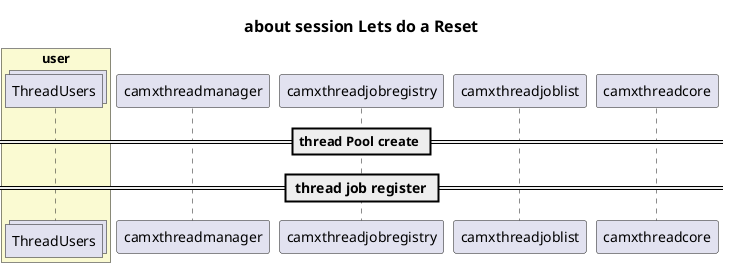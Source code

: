 @startuml
title <size:16>**about session Lets do a Reset**

box "user" #LightGoldenRodYellow
collections ThreadUsers
end box
participant camxthreadmanager
participant camxthreadjobregistry
participant camxthreadjoblist
participant camxthreadcore


== thread Pool create ==

==<size:14> **thread job register** </size>==


@enduml
